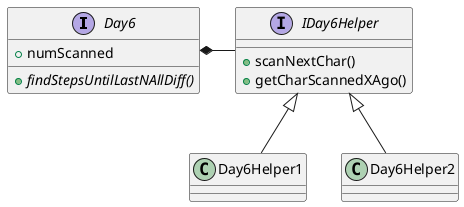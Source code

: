 @startuml
'https://plantuml.com/class-diagram

interface Day6 {
+numScanned
+{abstract} findStepsUntilLastNAllDiff()
}

interface IDay6Helper {
+scanNextChar()
+getCharScannedXAgo()
}

Day6 *- IDay6Helper

IDay6Helper <|-- Day6Helper1
IDay6Helper <|-- Day6Helper2

@enduml